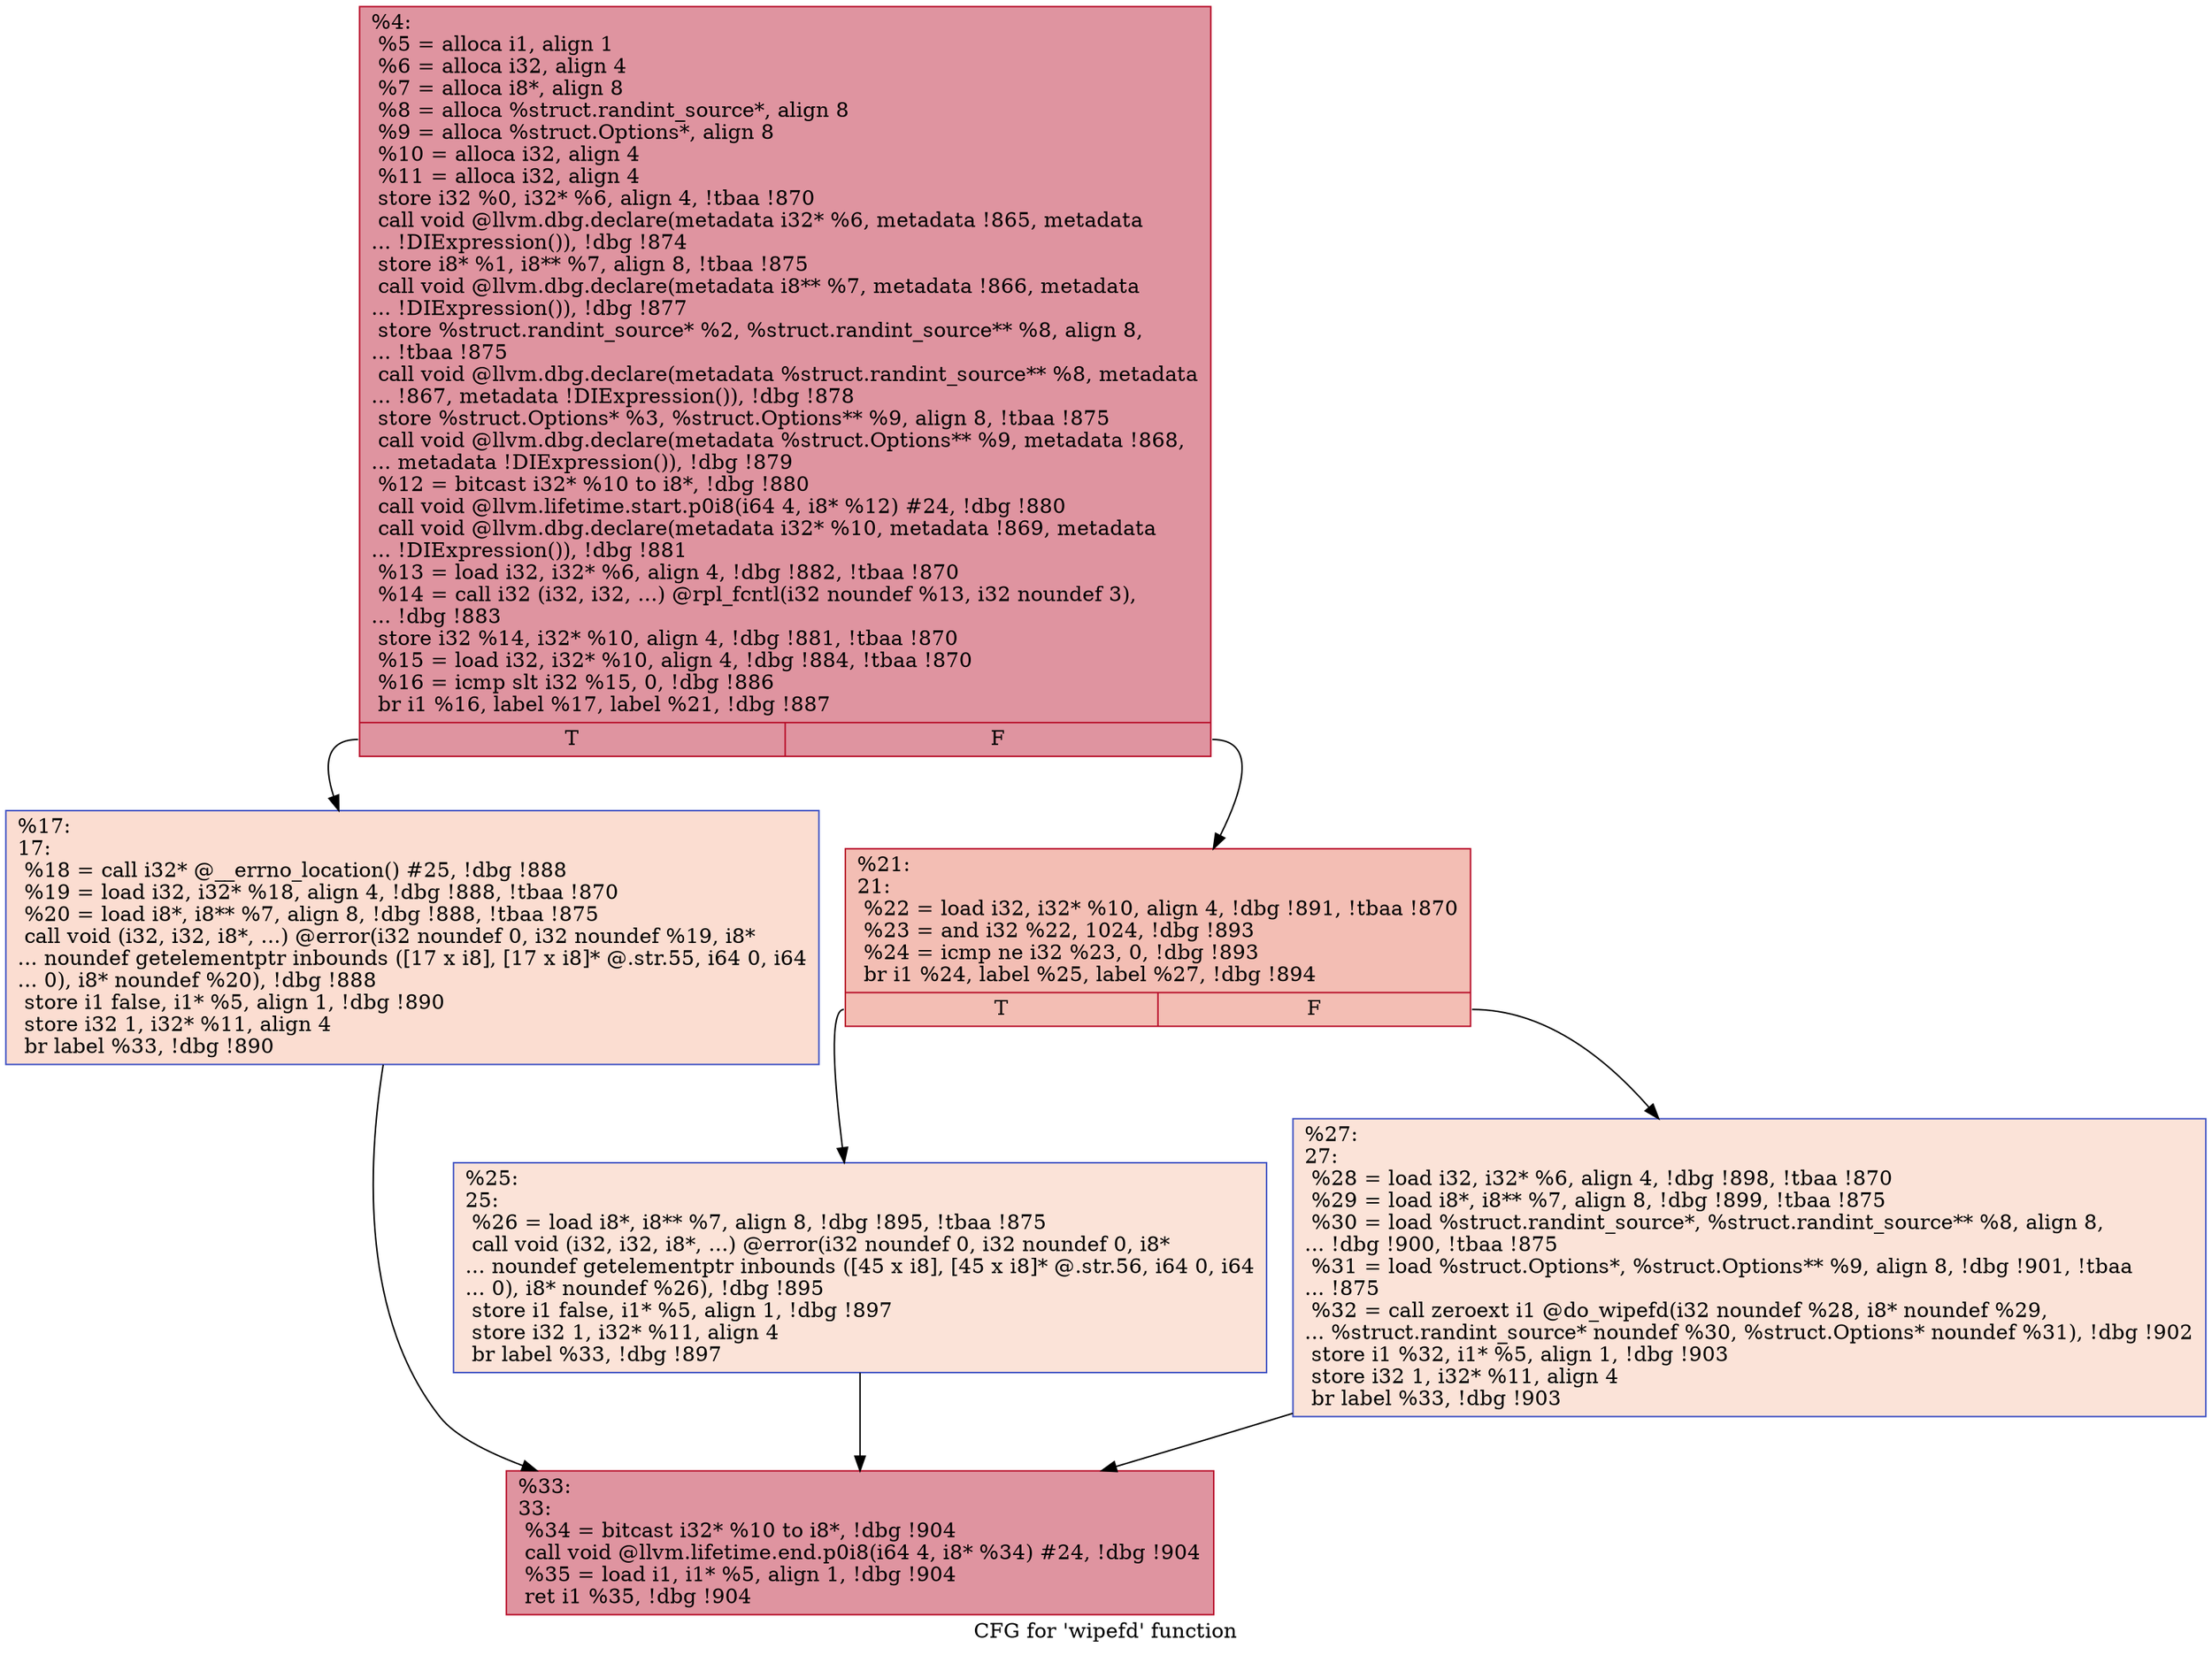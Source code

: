 digraph "CFG for 'wipefd' function" {
	label="CFG for 'wipefd' function";

	Node0x23216b0 [shape=record,color="#b70d28ff", style=filled, fillcolor="#b70d2870",label="{%4:\l  %5 = alloca i1, align 1\l  %6 = alloca i32, align 4\l  %7 = alloca i8*, align 8\l  %8 = alloca %struct.randint_source*, align 8\l  %9 = alloca %struct.Options*, align 8\l  %10 = alloca i32, align 4\l  %11 = alloca i32, align 4\l  store i32 %0, i32* %6, align 4, !tbaa !870\l  call void @llvm.dbg.declare(metadata i32* %6, metadata !865, metadata\l... !DIExpression()), !dbg !874\l  store i8* %1, i8** %7, align 8, !tbaa !875\l  call void @llvm.dbg.declare(metadata i8** %7, metadata !866, metadata\l... !DIExpression()), !dbg !877\l  store %struct.randint_source* %2, %struct.randint_source** %8, align 8,\l... !tbaa !875\l  call void @llvm.dbg.declare(metadata %struct.randint_source** %8, metadata\l... !867, metadata !DIExpression()), !dbg !878\l  store %struct.Options* %3, %struct.Options** %9, align 8, !tbaa !875\l  call void @llvm.dbg.declare(metadata %struct.Options** %9, metadata !868,\l... metadata !DIExpression()), !dbg !879\l  %12 = bitcast i32* %10 to i8*, !dbg !880\l  call void @llvm.lifetime.start.p0i8(i64 4, i8* %12) #24, !dbg !880\l  call void @llvm.dbg.declare(metadata i32* %10, metadata !869, metadata\l... !DIExpression()), !dbg !881\l  %13 = load i32, i32* %6, align 4, !dbg !882, !tbaa !870\l  %14 = call i32 (i32, i32, ...) @rpl_fcntl(i32 noundef %13, i32 noundef 3),\l... !dbg !883\l  store i32 %14, i32* %10, align 4, !dbg !881, !tbaa !870\l  %15 = load i32, i32* %10, align 4, !dbg !884, !tbaa !870\l  %16 = icmp slt i32 %15, 0, !dbg !886\l  br i1 %16, label %17, label %21, !dbg !887\l|{<s0>T|<s1>F}}"];
	Node0x23216b0:s0 -> Node0x2321740;
	Node0x23216b0:s1 -> Node0x2321790;
	Node0x2321740 [shape=record,color="#3d50c3ff", style=filled, fillcolor="#f7b39670",label="{%17:\l17:                                               \l  %18 = call i32* @__errno_location() #25, !dbg !888\l  %19 = load i32, i32* %18, align 4, !dbg !888, !tbaa !870\l  %20 = load i8*, i8** %7, align 8, !dbg !888, !tbaa !875\l  call void (i32, i32, i8*, ...) @error(i32 noundef 0, i32 noundef %19, i8*\l... noundef getelementptr inbounds ([17 x i8], [17 x i8]* @.str.55, i64 0, i64\l... 0), i8* noundef %20), !dbg !888\l  store i1 false, i1* %5, align 1, !dbg !890\l  store i32 1, i32* %11, align 4\l  br label %33, !dbg !890\l}"];
	Node0x2321740 -> Node0x2321880;
	Node0x2321790 [shape=record,color="#b70d28ff", style=filled, fillcolor="#e36c5570",label="{%21:\l21:                                               \l  %22 = load i32, i32* %10, align 4, !dbg !891, !tbaa !870\l  %23 = and i32 %22, 1024, !dbg !893\l  %24 = icmp ne i32 %23, 0, !dbg !893\l  br i1 %24, label %25, label %27, !dbg !894\l|{<s0>T|<s1>F}}"];
	Node0x2321790:s0 -> Node0x23217e0;
	Node0x2321790:s1 -> Node0x2321830;
	Node0x23217e0 [shape=record,color="#3d50c3ff", style=filled, fillcolor="#f6bfa670",label="{%25:\l25:                                               \l  %26 = load i8*, i8** %7, align 8, !dbg !895, !tbaa !875\l  call void (i32, i32, i8*, ...) @error(i32 noundef 0, i32 noundef 0, i8*\l... noundef getelementptr inbounds ([45 x i8], [45 x i8]* @.str.56, i64 0, i64\l... 0), i8* noundef %26), !dbg !895\l  store i1 false, i1* %5, align 1, !dbg !897\l  store i32 1, i32* %11, align 4\l  br label %33, !dbg !897\l}"];
	Node0x23217e0 -> Node0x2321880;
	Node0x2321830 [shape=record,color="#3d50c3ff", style=filled, fillcolor="#f6bfa670",label="{%27:\l27:                                               \l  %28 = load i32, i32* %6, align 4, !dbg !898, !tbaa !870\l  %29 = load i8*, i8** %7, align 8, !dbg !899, !tbaa !875\l  %30 = load %struct.randint_source*, %struct.randint_source** %8, align 8,\l... !dbg !900, !tbaa !875\l  %31 = load %struct.Options*, %struct.Options** %9, align 8, !dbg !901, !tbaa\l... !875\l  %32 = call zeroext i1 @do_wipefd(i32 noundef %28, i8* noundef %29,\l... %struct.randint_source* noundef %30, %struct.Options* noundef %31), !dbg !902\l  store i1 %32, i1* %5, align 1, !dbg !903\l  store i32 1, i32* %11, align 4\l  br label %33, !dbg !903\l}"];
	Node0x2321830 -> Node0x2321880;
	Node0x2321880 [shape=record,color="#b70d28ff", style=filled, fillcolor="#b70d2870",label="{%33:\l33:                                               \l  %34 = bitcast i32* %10 to i8*, !dbg !904\l  call void @llvm.lifetime.end.p0i8(i64 4, i8* %34) #24, !dbg !904\l  %35 = load i1, i1* %5, align 1, !dbg !904\l  ret i1 %35, !dbg !904\l}"];
}
